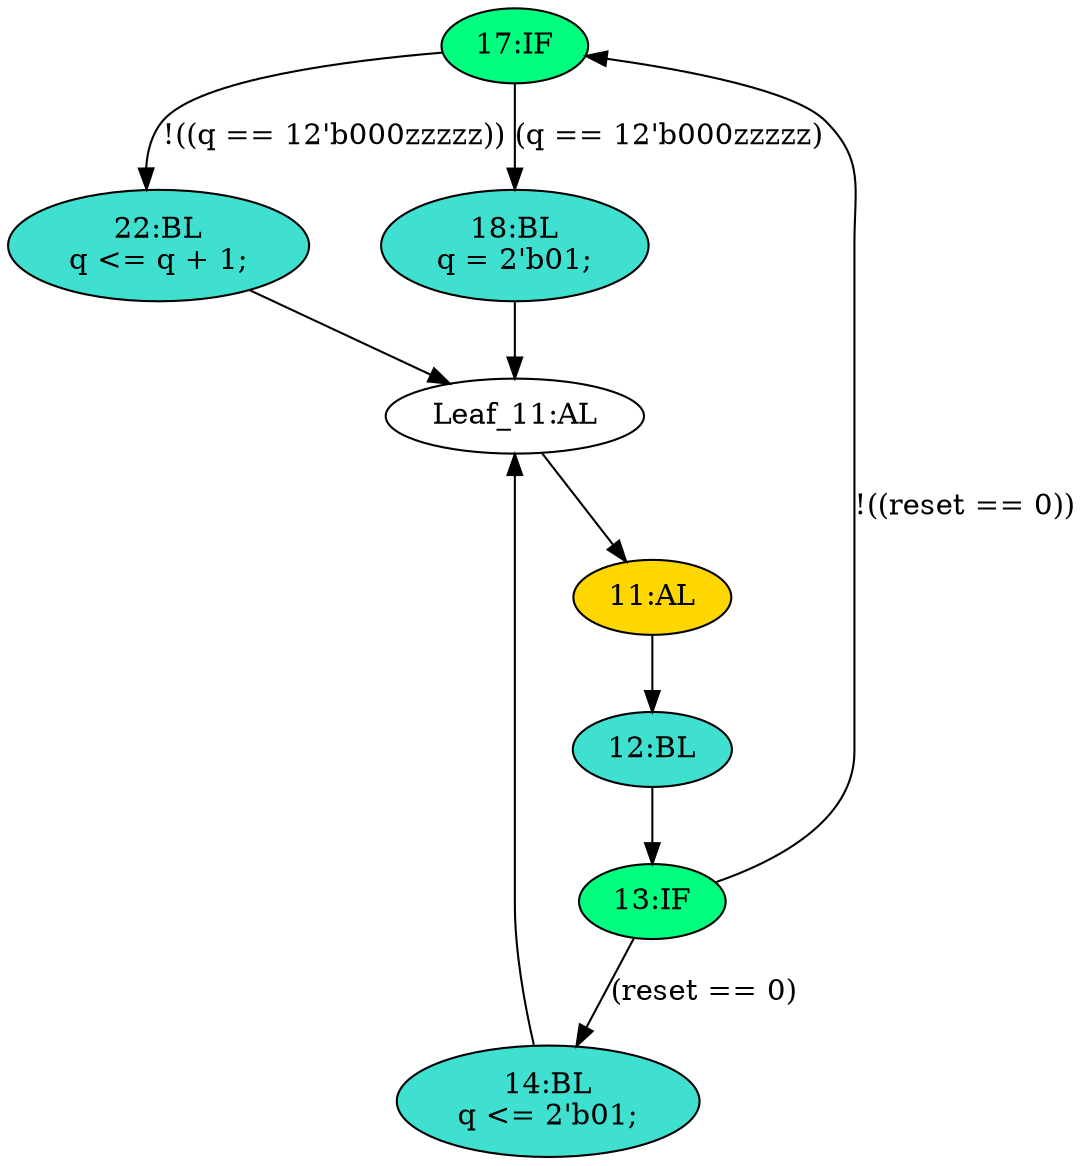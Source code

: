 strict digraph "compose( ,  )" {
	node [label="\N"];
	"17:IF"	[ast="<pyverilog.vparser.ast.IfStatement object at 0x7f21056ce550>",
		fillcolor=springgreen,
		label="17:IF",
		statements="[]",
		style=filled,
		typ=IfStatement];
	"22:BL"	[ast="<pyverilog.vparser.ast.Block object at 0x7f21056ce4d0>",
		fillcolor=turquoise,
		label="22:BL
q <= q + 1;",
		statements="[<pyverilog.vparser.ast.NonblockingSubstitution object at 0x7f2105731050>]",
		style=filled,
		typ=Block];
	"17:IF" -> "22:BL"	[cond="['q']",
		label="!((q == 12'b000zzzzz))",
		lineno=17];
	"18:BL"	[ast="<pyverilog.vparser.ast.Block object at 0x7f2105723210>",
		fillcolor=turquoise,
		label="18:BL
q = 2'b01;",
		statements="[<pyverilog.vparser.ast.BlockingSubstitution object at 0x7f21056cecd0>]",
		style=filled,
		typ=Block];
	"17:IF" -> "18:BL"	[cond="['q']",
		label="(q == 12'b000zzzzz)",
		lineno=17];
	"14:BL"	[ast="<pyverilog.vparser.ast.Block object at 0x7f21057371d0>",
		fillcolor=turquoise,
		label="14:BL
q <= 2'b01;",
		statements="[<pyverilog.vparser.ast.NonblockingSubstitution object at 0x7f21056d6bd0>]",
		style=filled,
		typ=Block];
	"Leaf_11:AL"	[def_var="['q']",
		label="Leaf_11:AL"];
	"14:BL" -> "Leaf_11:AL"	[cond="[]",
		lineno=None];
	"13:IF"	[ast="<pyverilog.vparser.ast.IfStatement object at 0x7f21056d6750>",
		fillcolor=springgreen,
		label="13:IF",
		statements="[]",
		style=filled,
		typ=IfStatement];
	"13:IF" -> "17:IF"	[cond="['reset']",
		label="!((reset == 0))",
		lineno=13];
	"13:IF" -> "14:BL"	[cond="['reset']",
		label="(reset == 0)",
		lineno=13];
	"22:BL" -> "Leaf_11:AL"	[cond="[]",
		lineno=None];
	"11:AL"	[ast="<pyverilog.vparser.ast.Always object at 0x7f21057b5e10>",
		clk_sens=True,
		fillcolor=gold,
		label="11:AL",
		sens="['clk', 'reset']",
		statements="[]",
		style=filled,
		typ=Always,
		use_var="['reset', 'q']"];
	"Leaf_11:AL" -> "11:AL";
	"18:BL" -> "Leaf_11:AL"	[cond="[]",
		lineno=None];
	"12:BL"	[ast="<pyverilog.vparser.ast.Block object at 0x7f21057b50d0>",
		fillcolor=turquoise,
		label="12:BL",
		statements="[]",
		style=filled,
		typ=Block];
	"12:BL" -> "13:IF"	[cond="[]",
		lineno=None];
	"11:AL" -> "12:BL"	[cond="[]",
		lineno=None];
}
